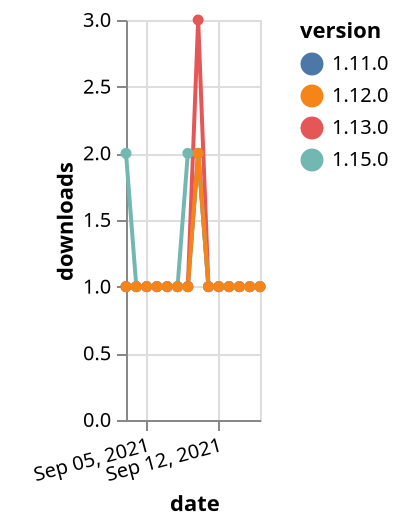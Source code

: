 {"$schema": "https://vega.github.io/schema/vega-lite/v5.json", "description": "A simple bar chart with embedded data.", "data": {"values": [{"date": "2021-09-03", "total": 211, "delta": 1, "version": "1.11.0"}, {"date": "2021-09-04", "total": 212, "delta": 1, "version": "1.11.0"}, {"date": "2021-09-05", "total": 213, "delta": 1, "version": "1.11.0"}, {"date": "2021-09-06", "total": 214, "delta": 1, "version": "1.11.0"}, {"date": "2021-09-07", "total": 215, "delta": 1, "version": "1.11.0"}, {"date": "2021-09-08", "total": 216, "delta": 1, "version": "1.11.0"}, {"date": "2021-09-09", "total": 217, "delta": 1, "version": "1.11.0"}, {"date": "2021-09-10", "total": 219, "delta": 2, "version": "1.11.0"}, {"date": "2021-09-11", "total": 220, "delta": 1, "version": "1.11.0"}, {"date": "2021-09-12", "total": 221, "delta": 1, "version": "1.11.0"}, {"date": "2021-09-13", "total": 222, "delta": 1, "version": "1.11.0"}, {"date": "2021-09-14", "total": 223, "delta": 1, "version": "1.11.0"}, {"date": "2021-09-15", "total": 224, "delta": 1, "version": "1.11.0"}, {"date": "2021-09-16", "total": 225, "delta": 1, "version": "1.11.0"}, {"date": "2021-09-03", "total": 287, "delta": 1, "version": "1.13.0"}, {"date": "2021-09-04", "total": 288, "delta": 1, "version": "1.13.0"}, {"date": "2021-09-05", "total": 289, "delta": 1, "version": "1.13.0"}, {"date": "2021-09-06", "total": 290, "delta": 1, "version": "1.13.0"}, {"date": "2021-09-07", "total": 291, "delta": 1, "version": "1.13.0"}, {"date": "2021-09-08", "total": 292, "delta": 1, "version": "1.13.0"}, {"date": "2021-09-09", "total": 293, "delta": 1, "version": "1.13.0"}, {"date": "2021-09-10", "total": 296, "delta": 3, "version": "1.13.0"}, {"date": "2021-09-11", "total": 297, "delta": 1, "version": "1.13.0"}, {"date": "2021-09-12", "total": 298, "delta": 1, "version": "1.13.0"}, {"date": "2021-09-13", "total": 299, "delta": 1, "version": "1.13.0"}, {"date": "2021-09-14", "total": 300, "delta": 1, "version": "1.13.0"}, {"date": "2021-09-15", "total": 301, "delta": 1, "version": "1.13.0"}, {"date": "2021-09-16", "total": 302, "delta": 1, "version": "1.13.0"}, {"date": "2021-09-03", "total": 116, "delta": 2, "version": "1.15.0"}, {"date": "2021-09-04", "total": 117, "delta": 1, "version": "1.15.0"}, {"date": "2021-09-05", "total": 118, "delta": 1, "version": "1.15.0"}, {"date": "2021-09-06", "total": 119, "delta": 1, "version": "1.15.0"}, {"date": "2021-09-07", "total": 120, "delta": 1, "version": "1.15.0"}, {"date": "2021-09-08", "total": 121, "delta": 1, "version": "1.15.0"}, {"date": "2021-09-09", "total": 123, "delta": 2, "version": "1.15.0"}, {"date": "2021-09-10", "total": 125, "delta": 2, "version": "1.15.0"}, {"date": "2021-09-11", "total": 126, "delta": 1, "version": "1.15.0"}, {"date": "2021-09-12", "total": 127, "delta": 1, "version": "1.15.0"}, {"date": "2021-09-13", "total": 128, "delta": 1, "version": "1.15.0"}, {"date": "2021-09-14", "total": 129, "delta": 1, "version": "1.15.0"}, {"date": "2021-09-15", "total": 130, "delta": 1, "version": "1.15.0"}, {"date": "2021-09-16", "total": 131, "delta": 1, "version": "1.15.0"}, {"date": "2021-09-03", "total": 172, "delta": 1, "version": "1.12.0"}, {"date": "2021-09-04", "total": 173, "delta": 1, "version": "1.12.0"}, {"date": "2021-09-05", "total": 174, "delta": 1, "version": "1.12.0"}, {"date": "2021-09-06", "total": 175, "delta": 1, "version": "1.12.0"}, {"date": "2021-09-07", "total": 176, "delta": 1, "version": "1.12.0"}, {"date": "2021-09-08", "total": 177, "delta": 1, "version": "1.12.0"}, {"date": "2021-09-09", "total": 178, "delta": 1, "version": "1.12.0"}, {"date": "2021-09-10", "total": 180, "delta": 2, "version": "1.12.0"}, {"date": "2021-09-11", "total": 181, "delta": 1, "version": "1.12.0"}, {"date": "2021-09-12", "total": 182, "delta": 1, "version": "1.12.0"}, {"date": "2021-09-13", "total": 183, "delta": 1, "version": "1.12.0"}, {"date": "2021-09-14", "total": 184, "delta": 1, "version": "1.12.0"}, {"date": "2021-09-15", "total": 185, "delta": 1, "version": "1.12.0"}, {"date": "2021-09-16", "total": 186, "delta": 1, "version": "1.12.0"}]}, "width": "container", "mark": {"type": "line", "point": {"filled": true}}, "encoding": {"x": {"field": "date", "type": "temporal", "timeUnit": "yearmonthdate", "title": "date", "axis": {"labelAngle": -15}}, "y": {"field": "delta", "type": "quantitative", "title": "downloads"}, "color": {"field": "version", "type": "nominal"}, "tooltip": {"field": "delta"}}}